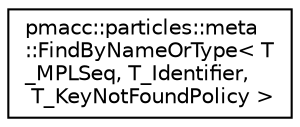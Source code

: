 digraph "Graphical Class Hierarchy"
{
 // LATEX_PDF_SIZE
  edge [fontname="Helvetica",fontsize="10",labelfontname="Helvetica",labelfontsize="10"];
  node [fontname="Helvetica",fontsize="10",shape=record];
  rankdir="LR";
  Node0 [label="pmacc::particles::meta\l::FindByNameOrType\< T\l_MPLSeq, T_Identifier,\l T_KeyNotFoundPolicy \>",height=0.2,width=0.4,color="black", fillcolor="white", style="filled",URL="$structpmacc_1_1particles_1_1meta_1_1_find_by_name_or_type.html",tooltip=" "];
}
